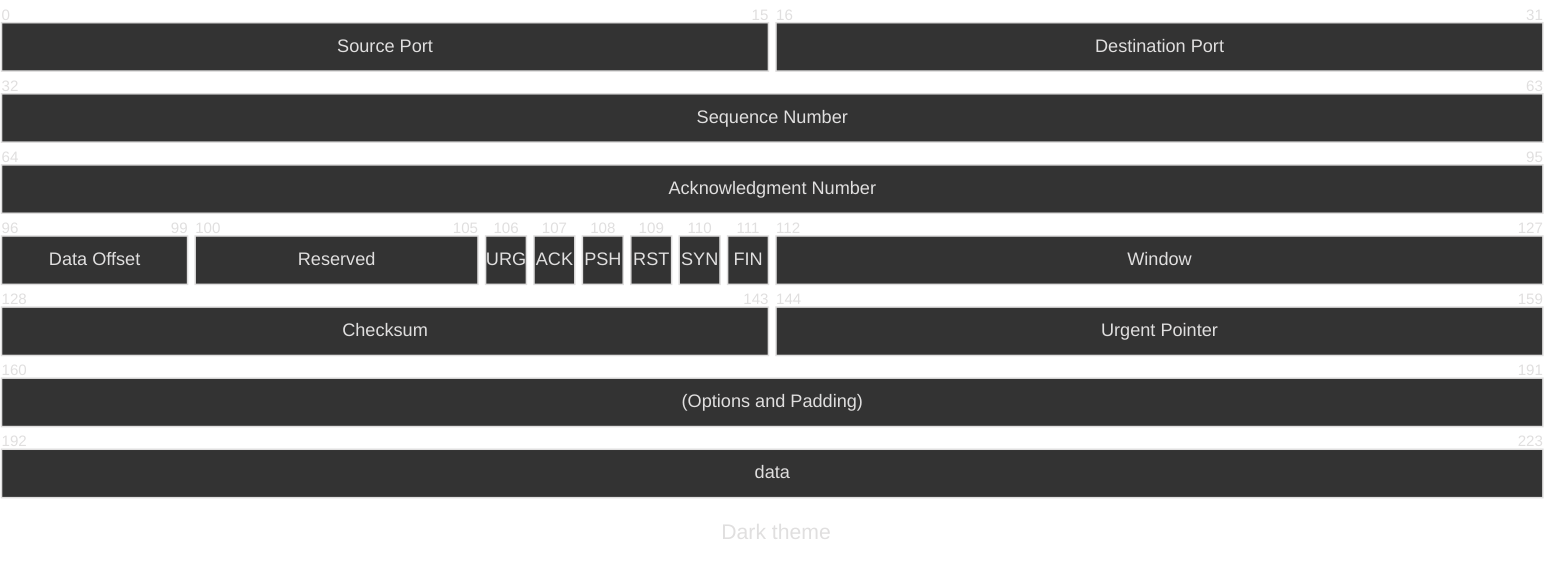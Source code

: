---
config:
  theme: dark
---
packet
  title Dark theme
  0-15: "Source Port"
  16-31: "Destination Port"
  32-63: "Sequence Number"
  64-95: "Acknowledgment Number"
  96-99: "Data Offset"
  100-105: "Reserved"
  106: "URG"
  107: "ACK"
  108: "PSH"
  109: "RST"
  110: "SYN"
  111: "FIN"
  112-127: "Window"
  128-143: "Checksum"
  144-159: "Urgent Pointer"
  160-191: "(Options and Padding)"
  192-223: "data"